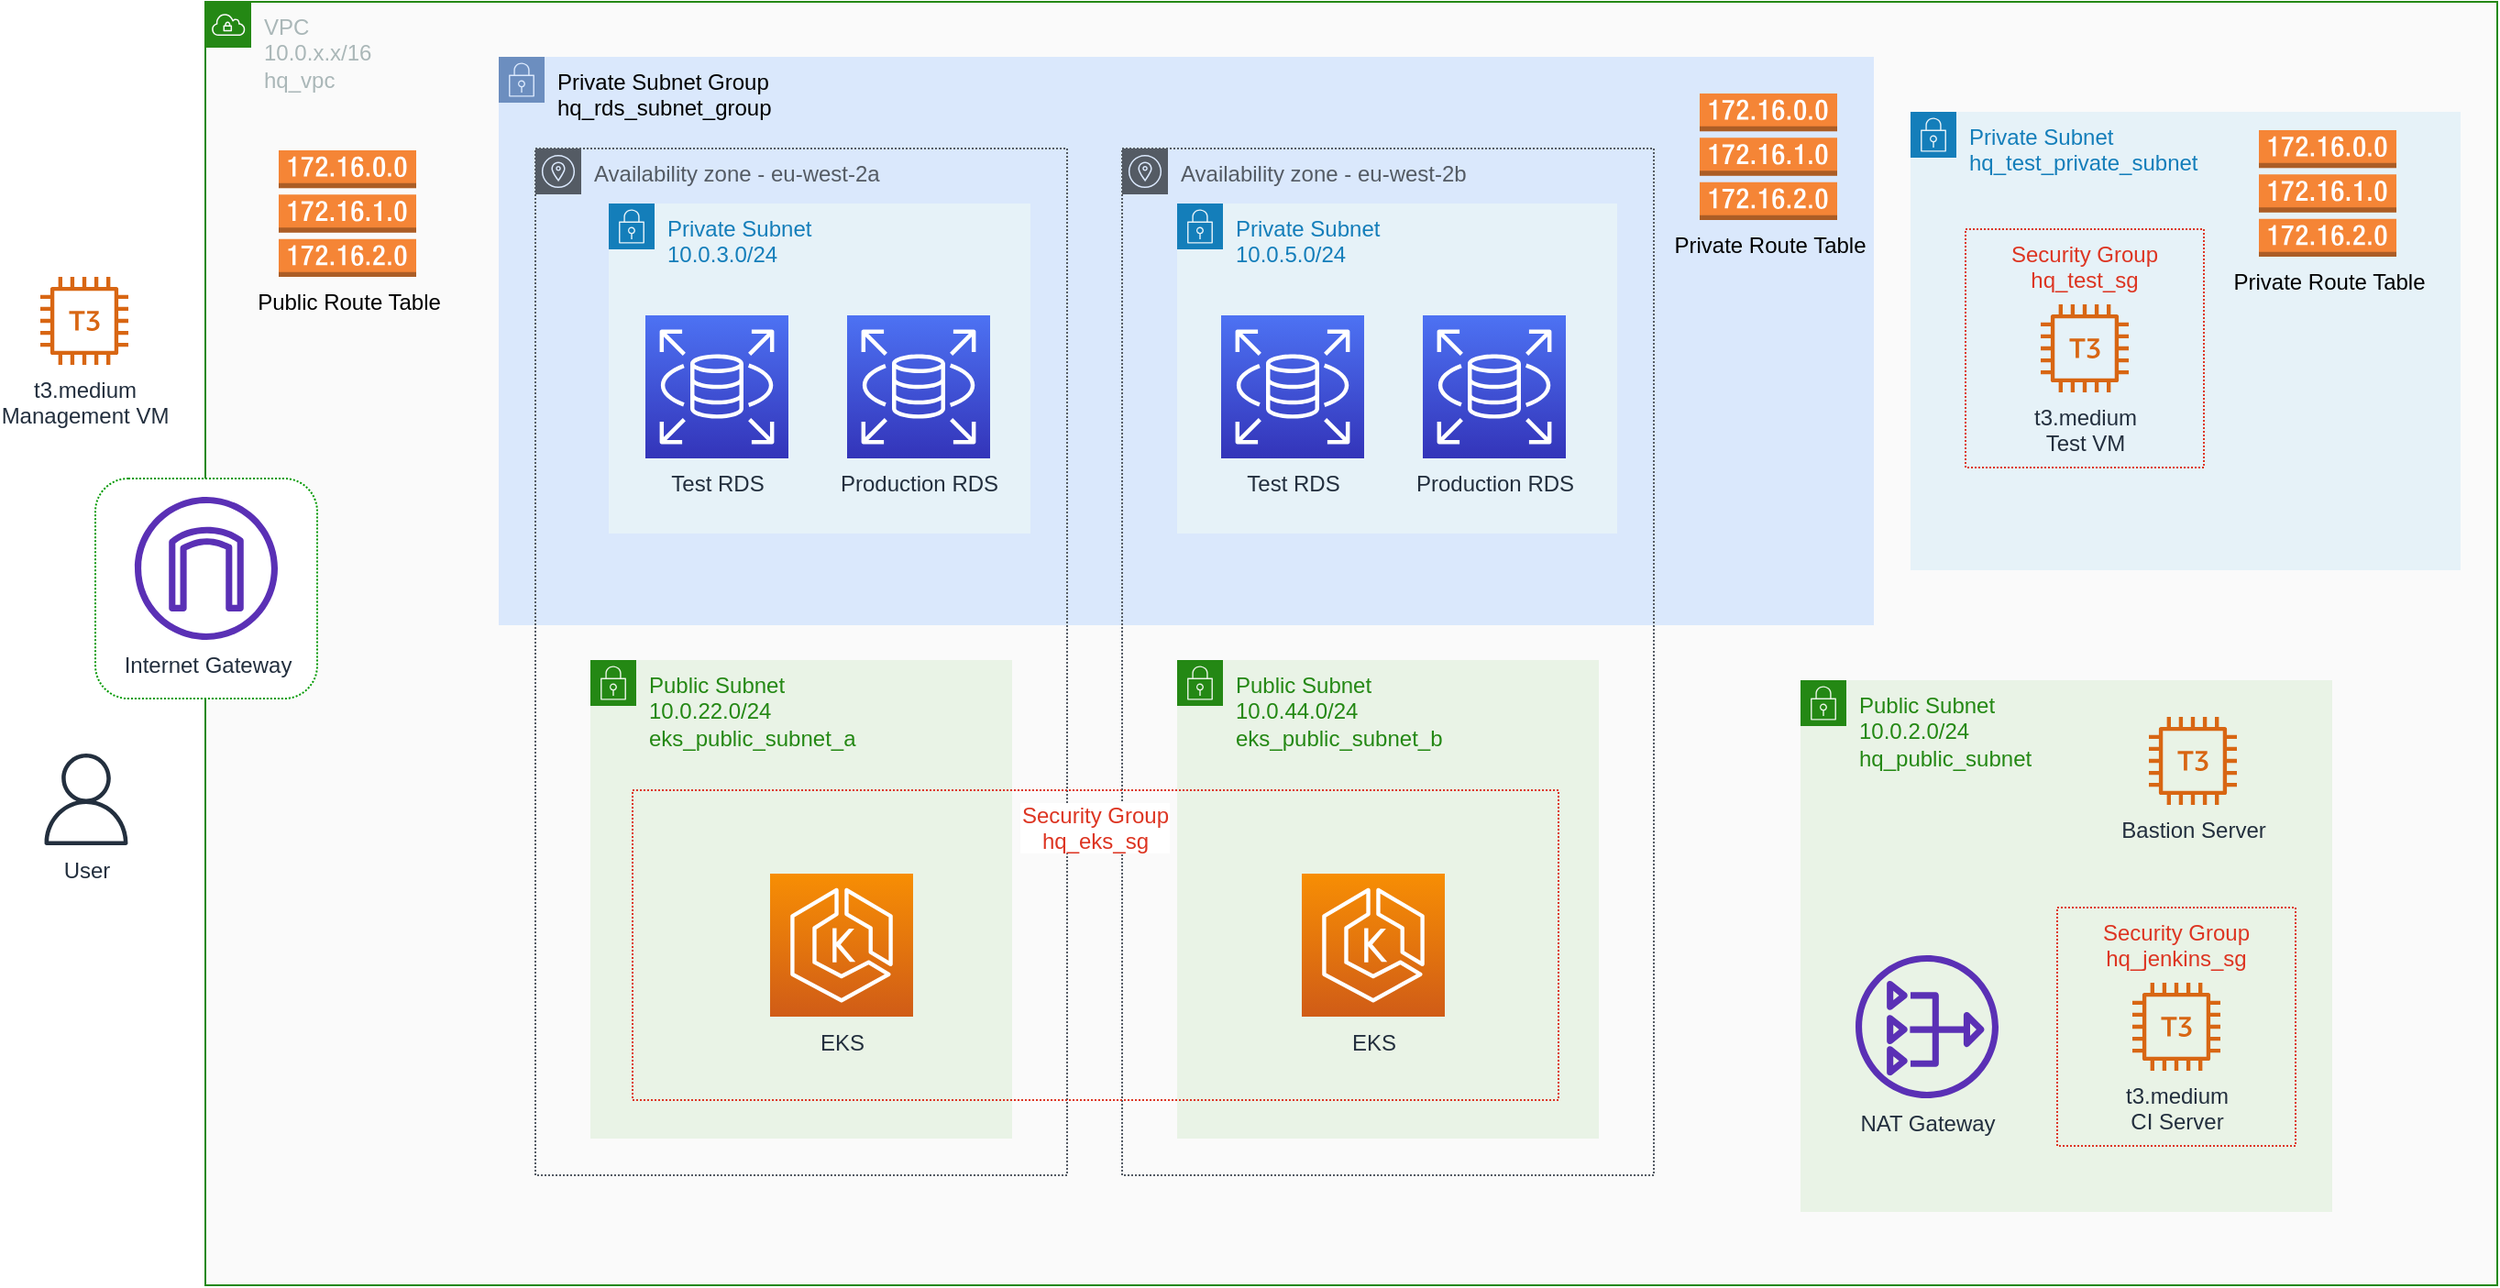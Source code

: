 <mxfile version="14.5.1" type="device"><diagram id="DsRfgjtYE4nJ2nQNvDfR" name="Page-1"><mxGraphModel dx="2658" dy="1971" grid="1" gridSize="10" guides="1" tooltips="1" connect="1" arrows="1" fold="1" page="1" pageScale="1" pageWidth="1169" pageHeight="827" math="0" shadow="0"><root><mxCell id="0"/><mxCell id="1" parent="0"/><mxCell id="G7ireAi9VKMg5s6gykiv-69" value="VPC&lt;br&gt;&lt;div&gt;10.0.x.x/16&lt;/div&gt;&lt;div&gt;hq_vpc&lt;/div&gt;" style="points=[[0,0],[0.25,0],[0.5,0],[0.75,0],[1,0],[1,0.25],[1,0.5],[1,0.75],[1,1],[0.75,1],[0.5,1],[0.25,1],[0,1],[0,0.75],[0,0.5],[0,0.25]];outlineConnect=0;gradientColor=none;html=1;whiteSpace=wrap;fontSize=12;fontStyle=0;shape=mxgraph.aws4.group;grIcon=mxgraph.aws4.group_vpc;strokeColor=#248814;verticalAlign=top;align=left;spacingLeft=30;fontColor=#AAB7B8;dashed=0;dashPattern=1 1;fillColor=#FAFAFA;" parent="1" vertex="1"><mxGeometry x="-40" y="-780" width="1250" height="700" as="geometry"/></mxCell><mxCell id="G7ireAi9VKMg5s6gykiv-70" value="" style="group" parent="1" vertex="1" connectable="0"><mxGeometry x="120" y="-750" width="750" height="310" as="geometry"/></mxCell><mxCell id="G7ireAi9VKMg5s6gykiv-32" value="Private Subnet Group&lt;br&gt;hq_rds_subnet_group" style="points=[[0,0],[0.25,0],[0.5,0],[0.75,0],[1,0],[1,0.25],[1,0.5],[1,0.75],[1,1],[0.75,1],[0.5,1],[0.25,1],[0,1],[0,0.75],[0,0.5],[0,0.25]];outlineConnect=0;html=1;whiteSpace=wrap;fontSize=12;fontStyle=0;shape=mxgraph.aws4.group;grIcon=mxgraph.aws4.group_security_group;grStroke=0;strokeColor=#6c8ebf;fillColor=#dae8fc;verticalAlign=top;align=left;spacingLeft=30;dashed=0;dashPattern=1 1;" parent="G7ireAi9VKMg5s6gykiv-70" vertex="1"><mxGeometry width="750" height="310" as="geometry"/></mxCell><mxCell id="G7ireAi9VKMg5s6gykiv-52" value="Private Subnet&lt;br&gt;10.0.5.0/24" style="points=[[0,0],[0.25,0],[0.5,0],[0.75,0],[1,0],[1,0.25],[1,0.5],[1,0.75],[1,1],[0.75,1],[0.5,1],[0.25,1],[0,1],[0,0.75],[0,0.5],[0,0.25]];outlineConnect=0;gradientColor=none;html=1;whiteSpace=wrap;fontSize=12;fontStyle=0;shape=mxgraph.aws4.group;grIcon=mxgraph.aws4.group_security_group;grStroke=0;strokeColor=#147EBA;fillColor=#E6F2F8;verticalAlign=top;align=left;spacingLeft=30;fontColor=#147EBA;dashed=0;dashPattern=1 1;" parent="G7ireAi9VKMg5s6gykiv-70" vertex="1"><mxGeometry x="370" y="80" width="240" height="180" as="geometry"/></mxCell><mxCell id="G7ireAi9VKMg5s6gykiv-50" value="Private Subnet&lt;br&gt;10.0.3.0/24" style="points=[[0,0],[0.25,0],[0.5,0],[0.75,0],[1,0],[1,0.25],[1,0.5],[1,0.75],[1,1],[0.75,1],[0.5,1],[0.25,1],[0,1],[0,0.75],[0,0.5],[0,0.25]];outlineConnect=0;gradientColor=none;html=1;whiteSpace=wrap;fontSize=12;fontStyle=0;shape=mxgraph.aws4.group;grIcon=mxgraph.aws4.group_security_group;grStroke=0;strokeColor=#147EBA;fillColor=#E6F2F8;verticalAlign=top;align=left;spacingLeft=30;fontColor=#147EBA;dashed=0;dashPattern=1 1;" parent="G7ireAi9VKMg5s6gykiv-70" vertex="1"><mxGeometry x="60" y="80" width="230" height="180" as="geometry"/></mxCell><mxCell id="G7ireAi9VKMg5s6gykiv-33" value="Test RDS" style="points=[[0,0,0],[0.25,0,0],[0.5,0,0],[0.75,0,0],[1,0,0],[0,1,0],[0.25,1,0],[0.5,1,0],[0.75,1,0],[1,1,0],[0,0.25,0],[0,0.5,0],[0,0.75,0],[1,0.25,0],[1,0.5,0],[1,0.75,0]];outlineConnect=0;fontColor=#232F3E;gradientColor=#4D72F3;gradientDirection=north;fillColor=#3334B9;strokeColor=#ffffff;dashed=0;verticalLabelPosition=bottom;verticalAlign=top;align=center;html=1;fontSize=12;fontStyle=0;aspect=fixed;shape=mxgraph.aws4.resourceIcon;resIcon=mxgraph.aws4.rds;dashPattern=1 1;" parent="G7ireAi9VKMg5s6gykiv-70" vertex="1"><mxGeometry x="80" y="141" width="78" height="78" as="geometry"/></mxCell><mxCell id="G7ireAi9VKMg5s6gykiv-34" value="Production RDS" style="points=[[0,0,0],[0.25,0,0],[0.5,0,0],[0.75,0,0],[1,0,0],[0,1,0],[0.25,1,0],[0.5,1,0],[0.75,1,0],[1,1,0],[0,0.25,0],[0,0.5,0],[0,0.75,0],[1,0.25,0],[1,0.5,0],[1,0.75,0]];outlineConnect=0;fontColor=#232F3E;gradientColor=#4D72F3;gradientDirection=north;fillColor=#3334B9;strokeColor=#ffffff;dashed=0;verticalLabelPosition=bottom;verticalAlign=top;align=center;html=1;fontSize=12;fontStyle=0;aspect=fixed;shape=mxgraph.aws4.resourceIcon;resIcon=mxgraph.aws4.rds;dashPattern=1 1;" parent="G7ireAi9VKMg5s6gykiv-70" vertex="1"><mxGeometry x="190" y="141" width="78" height="78" as="geometry"/></mxCell><mxCell id="G7ireAi9VKMg5s6gykiv-46" value="Test RDS" style="points=[[0,0,0],[0.25,0,0],[0.5,0,0],[0.75,0,0],[1,0,0],[0,1,0],[0.25,1,0],[0.5,1,0],[0.75,1,0],[1,1,0],[0,0.25,0],[0,0.5,0],[0,0.75,0],[1,0.25,0],[1,0.5,0],[1,0.75,0]];outlineConnect=0;fontColor=#232F3E;gradientColor=#4D72F3;gradientDirection=north;fillColor=#3334B9;strokeColor=#ffffff;dashed=0;verticalLabelPosition=bottom;verticalAlign=top;align=center;html=1;fontSize=12;fontStyle=0;aspect=fixed;shape=mxgraph.aws4.resourceIcon;resIcon=mxgraph.aws4.rds;dashPattern=1 1;" parent="G7ireAi9VKMg5s6gykiv-70" vertex="1"><mxGeometry x="394" y="141" width="78" height="78" as="geometry"/></mxCell><mxCell id="G7ireAi9VKMg5s6gykiv-47" value="Production RDS" style="points=[[0,0,0],[0.25,0,0],[0.5,0,0],[0.75,0,0],[1,0,0],[0,1,0],[0.25,1,0],[0.5,1,0],[0.75,1,0],[1,1,0],[0,0.25,0],[0,0.5,0],[0,0.75,0],[1,0.25,0],[1,0.5,0],[1,0.75,0]];outlineConnect=0;fontColor=#232F3E;gradientColor=#4D72F3;gradientDirection=north;fillColor=#3334B9;strokeColor=#ffffff;dashed=0;verticalLabelPosition=bottom;verticalAlign=top;align=center;html=1;fontSize=12;fontStyle=0;aspect=fixed;shape=mxgraph.aws4.resourceIcon;resIcon=mxgraph.aws4.rds;dashPattern=1 1;" parent="G7ireAi9VKMg5s6gykiv-70" vertex="1"><mxGeometry x="504" y="141" width="78" height="78" as="geometry"/></mxCell><mxCell id="G7ireAi9VKMg5s6gykiv-65" value="Private Route Table" style="outlineConnect=0;dashed=0;verticalLabelPosition=bottom;verticalAlign=top;align=center;html=1;shape=mxgraph.aws3.route_table;fillColor=#F58536;gradientColor=none;dashPattern=1 1;strokeColor=#000000;strokeWidth=1;" parent="G7ireAi9VKMg5s6gykiv-70" vertex="1"><mxGeometry x="655" y="20" width="75" height="69" as="geometry"/></mxCell><mxCell id="G7ireAi9VKMg5s6gykiv-74" value="Public Route Table" style="outlineConnect=0;dashed=0;verticalLabelPosition=bottom;verticalAlign=top;align=center;html=1;shape=mxgraph.aws3.route_table;fillColor=#F58536;gradientColor=none;dashPattern=1 1;strokeColor=#000000;strokeWidth=1;" parent="1" vertex="1"><mxGeometry y="-699" width="75" height="69" as="geometry"/></mxCell><mxCell id="G7ireAi9VKMg5s6gykiv-97" value="t3.medium&lt;br&gt;Management VM" style="outlineConnect=0;fontColor=#232F3E;gradientColor=none;fillColor=#D86613;strokeColor=none;dashed=0;verticalLabelPosition=bottom;verticalAlign=top;align=center;html=1;fontSize=12;fontStyle=0;aspect=fixed;pointerEvents=1;shape=mxgraph.aws4.t3_instance;dashPattern=1 1;" parent="1" vertex="1"><mxGeometry x="-130" y="-630" width="48" height="48" as="geometry"/></mxCell><mxCell id="G7ireAi9VKMg5s6gykiv-113" value="User" style="outlineConnect=0;fontColor=#232F3E;gradientColor=none;fillColor=#232F3E;strokeColor=none;dashed=0;verticalLabelPosition=bottom;verticalAlign=top;align=center;html=1;fontSize=12;fontStyle=0;aspect=fixed;pointerEvents=1;shape=mxgraph.aws4.user;dashPattern=1 1;" parent="1" vertex="1"><mxGeometry x="-130" y="-370" width="50" height="50" as="geometry"/></mxCell><mxCell id="G7ireAi9VKMg5s6gykiv-127" value="" style="group" parent="1" vertex="1" connectable="0"><mxGeometry x="890" y="-720" width="300" height="250" as="geometry"/></mxCell><mxCell id="G7ireAi9VKMg5s6gykiv-123" value="Private Subnet&lt;br&gt;hq_test_private_subnet" style="points=[[0,0],[0.25,0],[0.5,0],[0.75,0],[1,0],[1,0.25],[1,0.5],[1,0.75],[1,1],[0.75,1],[0.5,1],[0.25,1],[0,1],[0,0.75],[0,0.5],[0,0.25]];outlineConnect=0;gradientColor=none;html=1;whiteSpace=wrap;fontSize=12;fontStyle=0;shape=mxgraph.aws4.group;grIcon=mxgraph.aws4.group_security_group;grStroke=0;strokeColor=#147EBA;fillColor=#E6F2F8;verticalAlign=top;align=left;spacingLeft=30;fontColor=#147EBA;dashed=0;dashPattern=1 1;" parent="G7ireAi9VKMg5s6gykiv-127" vertex="1"><mxGeometry width="300" height="250" as="geometry"/></mxCell><mxCell id="G7ireAi9VKMg5s6gykiv-124" value="Security Group&#10;hq_test_sg" style="fillColor=none;strokeColor=#DD3522;verticalAlign=top;fontStyle=0;fontColor=#DD3522;dashed=1;dashPattern=1 1;" parent="G7ireAi9VKMg5s6gykiv-127" vertex="1"><mxGeometry x="30" y="64" width="130" height="130" as="geometry"/></mxCell><mxCell id="G7ireAi9VKMg5s6gykiv-125" value="t3.medium&lt;br&gt;Test VM" style="outlineConnect=0;fontColor=#232F3E;gradientColor=none;fillColor=#D86613;strokeColor=none;dashed=0;verticalLabelPosition=bottom;verticalAlign=top;align=center;html=1;fontSize=12;fontStyle=0;aspect=fixed;pointerEvents=1;shape=mxgraph.aws4.t3_instance;dashPattern=1 1;" parent="G7ireAi9VKMg5s6gykiv-127" vertex="1"><mxGeometry x="71" y="105" width="48" height="48" as="geometry"/></mxCell><mxCell id="G7ireAi9VKMg5s6gykiv-126" value="Private Route Table" style="outlineConnect=0;dashed=0;verticalLabelPosition=bottom;verticalAlign=top;align=center;html=1;shape=mxgraph.aws3.route_table;fillColor=#F58536;gradientColor=none;dashPattern=1 1;strokeColor=#000000;strokeWidth=1;" parent="G7ireAi9VKMg5s6gykiv-127" vertex="1"><mxGeometry x="190" y="10" width="75" height="69" as="geometry"/></mxCell><mxCell id="G7ireAi9VKMg5s6gykiv-129" value="" style="group" parent="1" vertex="1" connectable="0"><mxGeometry x="830" y="-410" width="290" height="290" as="geometry"/></mxCell><mxCell id="G7ireAi9VKMg5s6gykiv-17" value="&lt;div&gt;Public Subnet&amp;nbsp;&lt;/div&gt;10.0.2.0/24&lt;div&gt;hq_public_subnet&lt;/div&gt;" style="points=[[0,0],[0.25,0],[0.5,0],[0.75,0],[1,0],[1,0.25],[1,0.5],[1,0.75],[1,1],[0.75,1],[0.5,1],[0.25,1],[0,1],[0,0.75],[0,0.5],[0,0.25]];outlineConnect=0;gradientColor=none;html=1;whiteSpace=wrap;fontSize=12;fontStyle=0;shape=mxgraph.aws4.group;grIcon=mxgraph.aws4.group_security_group;grStroke=0;strokeColor=#248814;fillColor=#E9F3E6;verticalAlign=top;align=left;spacingLeft=30;fontColor=#248814;dashed=0;dashPattern=1 1;" parent="G7ireAi9VKMg5s6gykiv-129" vertex="1"><mxGeometry width="290" height="290" as="geometry"/></mxCell><mxCell id="G7ireAi9VKMg5s6gykiv-30" value="NAT Gateway" style="outlineConnect=0;fontColor=#232F3E;gradientColor=none;fillColor=#5A30B5;strokeColor=none;dashed=0;verticalLabelPosition=bottom;verticalAlign=top;align=center;html=1;fontSize=12;fontStyle=0;aspect=fixed;pointerEvents=1;shape=mxgraph.aws4.nat_gateway;dashPattern=1 1;" parent="G7ireAi9VKMg5s6gykiv-129" vertex="1"><mxGeometry x="30" y="150" width="78" height="78" as="geometry"/></mxCell><mxCell id="G7ireAi9VKMg5s6gykiv-109" value="" style="group" parent="G7ireAi9VKMg5s6gykiv-129" vertex="1" connectable="0"><mxGeometry x="140" y="124" width="130" height="130" as="geometry"/></mxCell><mxCell id="G7ireAi9VKMg5s6gykiv-24" value="Security Group&#10;hq_jenkins_sg" style="fillColor=none;strokeColor=#DD3522;verticalAlign=top;fontStyle=0;fontColor=#DD3522;dashed=1;dashPattern=1 1;" parent="G7ireAi9VKMg5s6gykiv-109" vertex="1"><mxGeometry width="130" height="130" as="geometry"/></mxCell><mxCell id="G7ireAi9VKMg5s6gykiv-53" value="t3.medium&lt;br&gt;CI Server" style="outlineConnect=0;fontColor=#232F3E;gradientColor=none;fillColor=#D86613;strokeColor=none;dashed=0;verticalLabelPosition=bottom;verticalAlign=top;align=center;html=1;fontSize=12;fontStyle=0;aspect=fixed;pointerEvents=1;shape=mxgraph.aws4.t3_instance;dashPattern=1 1;" parent="G7ireAi9VKMg5s6gykiv-109" vertex="1"><mxGeometry x="41" y="41" width="48" height="48" as="geometry"/></mxCell><mxCell id="YzpInFbGVrh9oNZOfR8l-1" value="Bastion Server" style="outlineConnect=0;fontColor=#232F3E;gradientColor=none;fillColor=#D86613;strokeColor=none;dashed=0;verticalLabelPosition=bottom;verticalAlign=top;align=center;html=1;fontSize=12;fontStyle=0;aspect=fixed;pointerEvents=1;shape=mxgraph.aws4.t3_instance;" parent="G7ireAi9VKMg5s6gykiv-129" vertex="1"><mxGeometry x="190" y="20" width="48" height="48" as="geometry"/></mxCell><mxCell id="G7ireAi9VKMg5s6gykiv-131" value="Availability zone - eu-west-2a" style="outlineConnect=0;gradientColor=none;html=1;whiteSpace=wrap;fontSize=12;fontStyle=0;shape=mxgraph.aws4.group;grIcon=mxgraph.aws4.group_availability_zone;strokeColor=#545B64;fillColor=none;verticalAlign=top;align=left;spacingLeft=30;fontColor=#545B64;dashed=1;rounded=1;dashPattern=1 1;" parent="1" vertex="1"><mxGeometry x="140" y="-700" width="290" height="560" as="geometry"/></mxCell><mxCell id="G7ireAi9VKMg5s6gykiv-132" value="Availability zone - eu-west-2b" style="outlineConnect=0;gradientColor=none;html=1;whiteSpace=wrap;fontSize=12;fontStyle=0;shape=mxgraph.aws4.group;grIcon=mxgraph.aws4.group_availability_zone;strokeColor=#545B64;fillColor=none;verticalAlign=top;align=left;spacingLeft=30;fontColor=#545B64;dashed=1;rounded=1;dashPattern=1 1;" parent="1" vertex="1"><mxGeometry x="460" y="-700" width="290" height="560" as="geometry"/></mxCell><mxCell id="G7ireAi9VKMg5s6gykiv-153" value="&lt;div&gt;Public Subnet&amp;nbsp;&lt;/div&gt;10.0.44.0/24&lt;div&gt;eks_public_subnet_b&lt;/div&gt;" style="points=[[0,0],[0.25,0],[0.5,0],[0.75,0],[1,0],[1,0.25],[1,0.5],[1,0.75],[1,1],[0.75,1],[0.5,1],[0.25,1],[0,1],[0,0.75],[0,0.5],[0,0.25]];outlineConnect=0;gradientColor=none;html=1;whiteSpace=wrap;fontSize=12;fontStyle=0;shape=mxgraph.aws4.group;grIcon=mxgraph.aws4.group_security_group;grStroke=0;strokeColor=#248814;fillColor=#E9F3E6;verticalAlign=top;align=left;spacingLeft=30;fontColor=#248814;dashed=0;dashPattern=1 1;" parent="1" vertex="1"><mxGeometry x="490" y="-421" width="230" height="261" as="geometry"/></mxCell><mxCell id="G7ireAi9VKMg5s6gykiv-157" value="&lt;div&gt;Public Subnet&amp;nbsp;&lt;/div&gt;10.0.22.0/24&lt;div&gt;eks_public_subnet_a&lt;/div&gt;" style="points=[[0,0],[0.25,0],[0.5,0],[0.75,0],[1,0],[1,0.25],[1,0.5],[1,0.75],[1,1],[0.75,1],[0.5,1],[0.25,1],[0,1],[0,0.75],[0,0.5],[0,0.25]];outlineConnect=0;gradientColor=none;html=1;whiteSpace=wrap;fontSize=12;fontStyle=0;shape=mxgraph.aws4.group;grIcon=mxgraph.aws4.group_security_group;grStroke=0;strokeColor=#248814;fillColor=#E9F3E6;verticalAlign=top;align=left;spacingLeft=30;fontColor=#248814;dashed=0;dashPattern=1 1;" parent="1" vertex="1"><mxGeometry x="170" y="-421" width="230" height="261" as="geometry"/></mxCell><mxCell id="G7ireAi9VKMg5s6gykiv-158" value="" style="group" parent="1" vertex="1" connectable="0"><mxGeometry x="193" y="-350" width="505" height="169" as="geometry"/></mxCell><mxCell id="G7ireAi9VKMg5s6gykiv-159" value="Security Group&#10;hq_eks_sg" style="strokeColor=#DD3522;verticalAlign=top;fontStyle=0;fontColor=#DD3522;dashed=1;dashPattern=1 1;fillColor=none;labelBackgroundColor=#ffffff;" parent="G7ireAi9VKMg5s6gykiv-158" vertex="1"><mxGeometry width="505" height="169" as="geometry"/></mxCell><mxCell id="G7ireAi9VKMg5s6gykiv-160" value="EKS" style="points=[[0,0,0],[0.25,0,0],[0.5,0,0],[0.75,0,0],[1,0,0],[0,1,0],[0.25,1,0],[0.5,1,0],[0.75,1,0],[1,1,0],[0,0.25,0],[0,0.5,0],[0,0.75,0],[1,0.25,0],[1,0.5,0],[1,0.75,0]];outlineConnect=0;fontColor=#232F3E;gradientColor=#F78E04;gradientDirection=north;fillColor=#D05C17;strokeColor=#ffffff;dashed=0;verticalLabelPosition=bottom;verticalAlign=top;align=center;html=1;fontSize=12;fontStyle=0;aspect=fixed;shape=mxgraph.aws4.resourceIcon;resIcon=mxgraph.aws4.eks;dashPattern=1 1;" parent="G7ireAi9VKMg5s6gykiv-158" vertex="1"><mxGeometry x="74.996" y="45.5" width="78" height="78" as="geometry"/></mxCell><mxCell id="G7ireAi9VKMg5s6gykiv-161" value="EKS" style="points=[[0,0,0],[0.25,0,0],[0.5,0,0],[0.75,0,0],[1,0,0],[0,1,0],[0.25,1,0],[0.5,1,0],[0.75,1,0],[1,1,0],[0,0.25,0],[0,0.5,0],[0,0.75,0],[1,0.25,0],[1,0.5,0],[1,0.75,0]];outlineConnect=0;fontColor=#232F3E;gradientColor=#F78E04;gradientDirection=north;fillColor=#D05C17;strokeColor=#ffffff;dashed=0;verticalLabelPosition=bottom;verticalAlign=top;align=center;html=1;fontSize=12;fontStyle=0;aspect=fixed;shape=mxgraph.aws4.resourceIcon;resIcon=mxgraph.aws4.eks;dashPattern=1 1;" parent="G7ireAi9VKMg5s6gykiv-158" vertex="1"><mxGeometry x="364.996" y="45.5" width="78" height="78" as="geometry"/></mxCell><mxCell id="G7ireAi9VKMg5s6gykiv-164" value="" style="group" parent="1" vertex="1" connectable="0"><mxGeometry x="-100" y="-520" width="121" height="120" as="geometry"/></mxCell><mxCell id="G7ireAi9VKMg5s6gykiv-162" value="" style="rounded=1;whiteSpace=wrap;html=1;dashed=1;dashPattern=1 1;strokeWidth=1;strokeColor=#009900;" parent="G7ireAi9VKMg5s6gykiv-164" vertex="1"><mxGeometry width="121" height="120" as="geometry"/></mxCell><mxCell id="G7ireAi9VKMg5s6gykiv-163" value="Internet Gateway" style="outlineConnect=0;fontColor=#232F3E;gradientColor=none;fillColor=#5A30B5;strokeColor=none;dashed=0;verticalLabelPosition=bottom;verticalAlign=top;align=center;html=1;fontSize=12;fontStyle=0;aspect=fixed;pointerEvents=1;shape=mxgraph.aws4.internet_gateway;dashPattern=1 1;" parent="G7ireAi9VKMg5s6gykiv-164" vertex="1"><mxGeometry x="21.5" y="10" width="78" height="78" as="geometry"/></mxCell></root></mxGraphModel></diagram></mxfile>